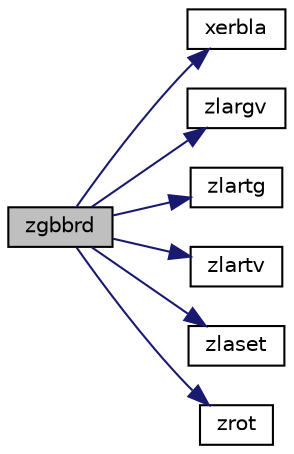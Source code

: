 digraph "zgbbrd"
{
 // LATEX_PDF_SIZE
  edge [fontname="Helvetica",fontsize="10",labelfontname="Helvetica",labelfontsize="10"];
  node [fontname="Helvetica",fontsize="10",shape=record];
  rankdir="LR";
  Node1 [label="zgbbrd",height=0.2,width=0.4,color="black", fillcolor="grey75", style="filled", fontcolor="black",tooltip="ZGBBRD"];
  Node1 -> Node2 [color="midnightblue",fontsize="10",style="solid",fontname="Helvetica"];
  Node2 [label="xerbla",height=0.2,width=0.4,color="black", fillcolor="white", style="filled",URL="$xerbla_8f.html#a377ee61015baf8dea7770b3a404b1c07",tooltip="XERBLA"];
  Node1 -> Node3 [color="midnightblue",fontsize="10",style="solid",fontname="Helvetica"];
  Node3 [label="zlargv",height=0.2,width=0.4,color="black", fillcolor="white", style="filled",URL="$zlargv_8f.html#ae0caa7cd6b28efc87374a5c8381ce21c",tooltip="ZLARGV generates a vector of plane rotations with real cosines and complex sines."];
  Node1 -> Node4 [color="midnightblue",fontsize="10",style="solid",fontname="Helvetica"];
  Node4 [label="zlartg",height=0.2,width=0.4,color="black", fillcolor="white", style="filled",URL="$zlartg_8f90.html#a1e266e78a9a8585a1fc67f2d23badc64",tooltip="ZLARTG generates a plane rotation with real cosine and complex sine."];
  Node1 -> Node5 [color="midnightblue",fontsize="10",style="solid",fontname="Helvetica"];
  Node5 [label="zlartv",height=0.2,width=0.4,color="black", fillcolor="white", style="filled",URL="$zlartv_8f.html#ad18aaf44025b48cae92a8685e3349475",tooltip="ZLARTV applies a vector of plane rotations with real cosines and complex sines to the elements of a p..."];
  Node1 -> Node6 [color="midnightblue",fontsize="10",style="solid",fontname="Helvetica"];
  Node6 [label="zlaset",height=0.2,width=0.4,color="black", fillcolor="white", style="filled",URL="$zlaset_8f.html#aa4389d0e0e031c70c351acf7dbad6a85",tooltip="ZLASET initializes the off-diagonal elements and the diagonal elements of a matrix to given values."];
  Node1 -> Node7 [color="midnightblue",fontsize="10",style="solid",fontname="Helvetica"];
  Node7 [label="zrot",height=0.2,width=0.4,color="black", fillcolor="white", style="filled",URL="$zrot_8f.html#a423fa89faf02ec43f5b664f91ce29729",tooltip="ZROT applies a plane rotation with real cosine and complex sine to a pair of complex vectors."];
}
